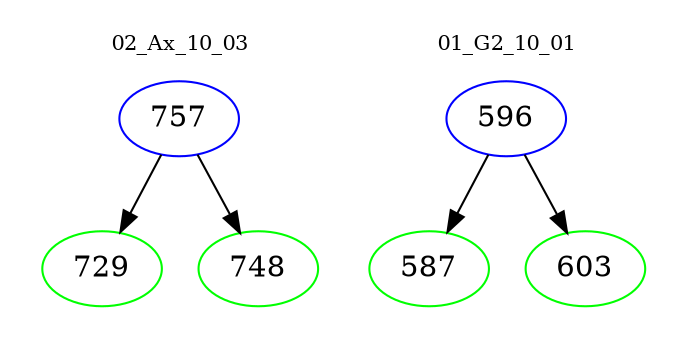 digraph{
subgraph cluster_0 {
color = white
label = "02_Ax_10_03";
fontsize=10;
T0_757 [label="757", color="blue"]
T0_757 -> T0_729 [color="black"]
T0_729 [label="729", color="green"]
T0_757 -> T0_748 [color="black"]
T0_748 [label="748", color="green"]
}
subgraph cluster_1 {
color = white
label = "01_G2_10_01";
fontsize=10;
T1_596 [label="596", color="blue"]
T1_596 -> T1_587 [color="black"]
T1_587 [label="587", color="green"]
T1_596 -> T1_603 [color="black"]
T1_603 [label="603", color="green"]
}
}
